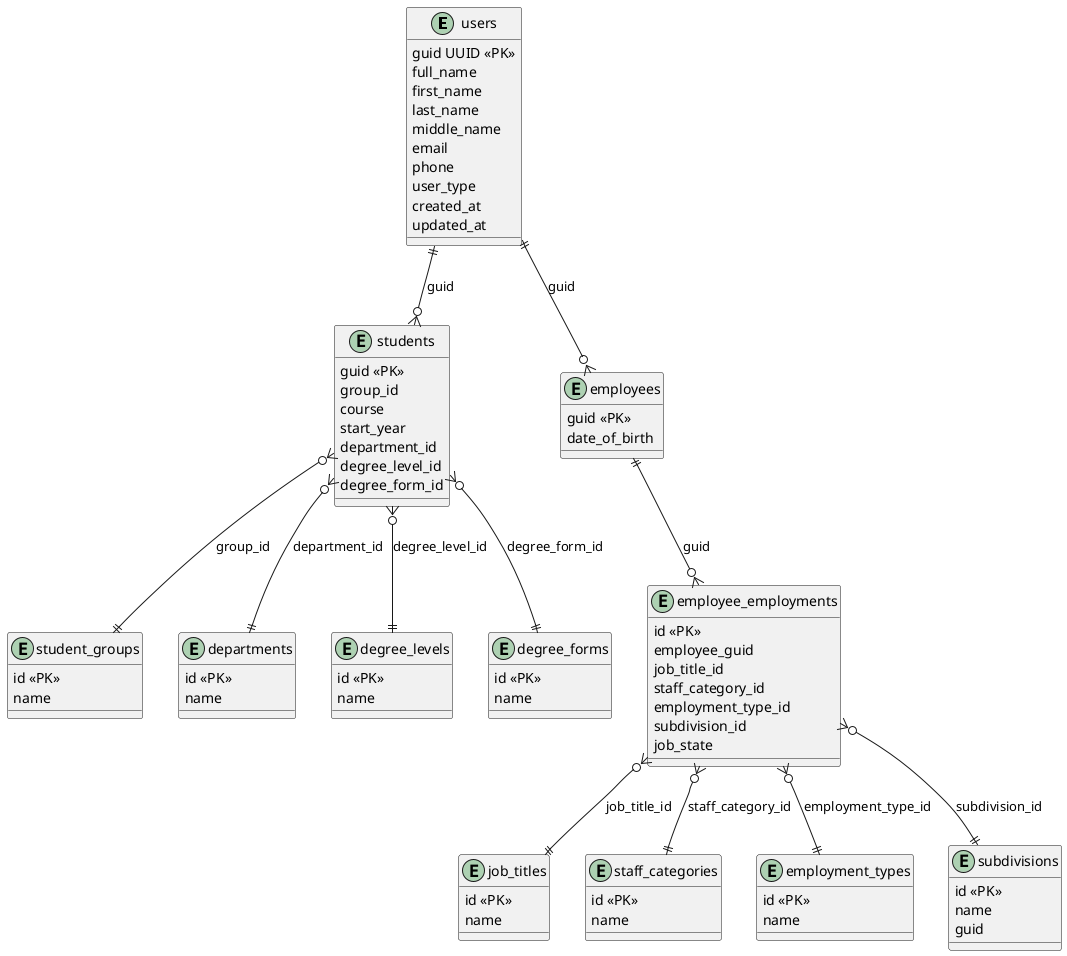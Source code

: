 @startuml

entity users {
    guid UUID <<PK>>
    full_name
    first_name
    last_name
    middle_name
    email
    phone
    user_type
    created_at
    updated_at
}

entity student_groups {
    id <<PK>>
    name
}

entity departments {
    id <<PK>>
    name
}

entity degree_levels {
    id <<PK>>
    name
}

entity degree_forms {
    id <<PK>>
    name
}

entity students {
    guid <<PK>>
    group_id
    course
    start_year
    department_id
    degree_level_id
    degree_form_id
}

entity job_titles {
    id <<PK>>
    name
}

entity staff_categories {
    id <<PK>>
    name
}

entity employment_types {
    id <<PK>>
    name
}

entity subdivisions {
    id <<PK>>
    name
    guid
}

entity employees {
    guid <<PK>>
    date_of_birth
}

entity employee_employments {
    id <<PK>>
    employee_guid
    job_title_id
    staff_category_id
    employment_type_id
    subdivision_id
    job_state
}

' ----- связи -----
users ||--o{ students : "guid"
users ||--o{ employees : "guid"

students }o--|| student_groups : "group_id"
students }o--|| departments : "department_id"
students }o--|| degree_levels : "degree_level_id"
students }o--|| degree_forms : "degree_form_id"

employees ||--o{ employee_employments : "guid"
employee_employments }o--|| job_titles : "job_title_id"
employee_employments }o--|| staff_categories : "staff_category_id"
employee_employments }o--|| employment_types : "employment_type_id"
employee_employments }o--|| subdivisions : "subdivision_id"

@enduml
